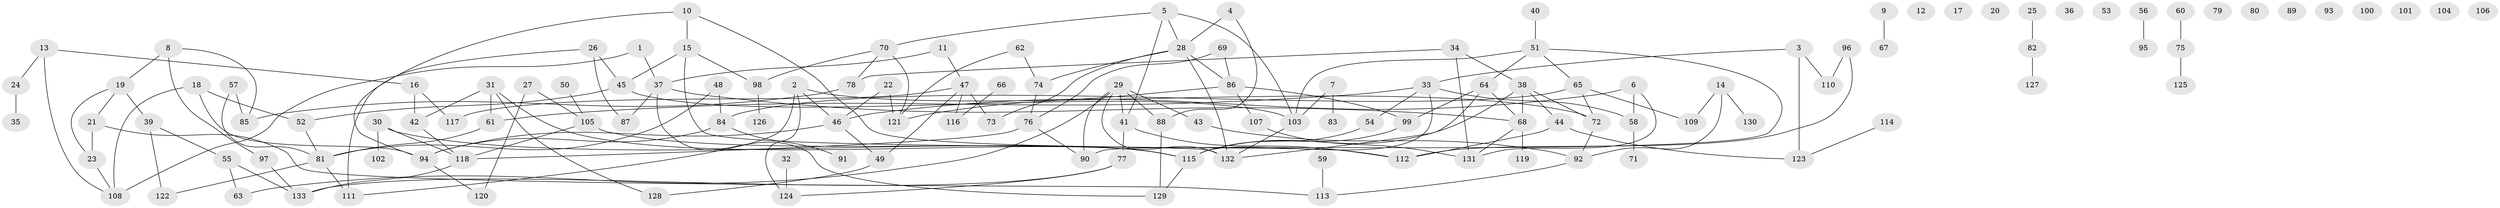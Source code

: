 // Generated by graph-tools (version 1.1) at 2025/13/03/09/25 04:13:01]
// undirected, 133 vertices, 173 edges
graph export_dot {
graph [start="1"]
  node [color=gray90,style=filled];
  1;
  2;
  3;
  4;
  5;
  6;
  7;
  8;
  9;
  10;
  11;
  12;
  13;
  14;
  15;
  16;
  17;
  18;
  19;
  20;
  21;
  22;
  23;
  24;
  25;
  26;
  27;
  28;
  29;
  30;
  31;
  32;
  33;
  34;
  35;
  36;
  37;
  38;
  39;
  40;
  41;
  42;
  43;
  44;
  45;
  46;
  47;
  48;
  49;
  50;
  51;
  52;
  53;
  54;
  55;
  56;
  57;
  58;
  59;
  60;
  61;
  62;
  63;
  64;
  65;
  66;
  67;
  68;
  69;
  70;
  71;
  72;
  73;
  74;
  75;
  76;
  77;
  78;
  79;
  80;
  81;
  82;
  83;
  84;
  85;
  86;
  87;
  88;
  89;
  90;
  91;
  92;
  93;
  94;
  95;
  96;
  97;
  98;
  99;
  100;
  101;
  102;
  103;
  104;
  105;
  106;
  107;
  108;
  109;
  110;
  111;
  112;
  113;
  114;
  115;
  116;
  117;
  118;
  119;
  120;
  121;
  122;
  123;
  124;
  125;
  126;
  127;
  128;
  129;
  130;
  131;
  132;
  133;
  1 -- 37;
  1 -- 108;
  2 -- 46;
  2 -- 72;
  2 -- 111;
  2 -- 124;
  3 -- 33;
  3 -- 110;
  3 -- 123;
  4 -- 28;
  4 -- 88;
  5 -- 28;
  5 -- 41;
  5 -- 70;
  5 -- 103;
  6 -- 46;
  6 -- 58;
  6 -- 131;
  7 -- 83;
  7 -- 103;
  8 -- 19;
  8 -- 85;
  8 -- 97;
  9 -- 67;
  10 -- 15;
  10 -- 94;
  10 -- 112;
  11 -- 37;
  11 -- 47;
  13 -- 16;
  13 -- 24;
  13 -- 108;
  14 -- 92;
  14 -- 109;
  14 -- 130;
  15 -- 45;
  15 -- 98;
  15 -- 132;
  16 -- 42;
  16 -- 117;
  18 -- 52;
  18 -- 94;
  18 -- 108;
  19 -- 21;
  19 -- 23;
  19 -- 39;
  21 -- 23;
  21 -- 113;
  22 -- 46;
  22 -- 121;
  23 -- 108;
  24 -- 35;
  25 -- 82;
  26 -- 45;
  26 -- 87;
  26 -- 111;
  27 -- 105;
  27 -- 120;
  28 -- 73;
  28 -- 74;
  28 -- 86;
  28 -- 132;
  29 -- 41;
  29 -- 43;
  29 -- 63;
  29 -- 88;
  29 -- 90;
  29 -- 132;
  30 -- 102;
  30 -- 115;
  30 -- 118;
  31 -- 42;
  31 -- 61;
  31 -- 115;
  31 -- 128;
  32 -- 124;
  33 -- 54;
  33 -- 58;
  33 -- 61;
  33 -- 115;
  34 -- 38;
  34 -- 78;
  34 -- 131;
  37 -- 68;
  37 -- 87;
  37 -- 129;
  38 -- 44;
  38 -- 68;
  38 -- 72;
  38 -- 115;
  39 -- 55;
  39 -- 122;
  40 -- 51;
  41 -- 77;
  41 -- 112;
  42 -- 118;
  43 -- 92;
  44 -- 112;
  44 -- 123;
  45 -- 52;
  45 -- 103;
  46 -- 49;
  46 -- 94;
  47 -- 49;
  47 -- 73;
  47 -- 116;
  47 -- 117;
  48 -- 81;
  48 -- 84;
  49 -- 128;
  50 -- 105;
  51 -- 64;
  51 -- 65;
  51 -- 90;
  51 -- 103;
  52 -- 81;
  54 -- 115;
  55 -- 63;
  55 -- 133;
  56 -- 95;
  57 -- 81;
  57 -- 85;
  58 -- 71;
  59 -- 113;
  60 -- 75;
  61 -- 81;
  62 -- 74;
  62 -- 121;
  64 -- 68;
  64 -- 99;
  64 -- 132;
  65 -- 72;
  65 -- 84;
  65 -- 109;
  66 -- 116;
  68 -- 119;
  68 -- 131;
  69 -- 76;
  69 -- 86;
  70 -- 78;
  70 -- 98;
  70 -- 121;
  72 -- 92;
  74 -- 76;
  75 -- 125;
  76 -- 90;
  76 -- 118;
  77 -- 124;
  77 -- 133;
  78 -- 85;
  81 -- 111;
  81 -- 122;
  82 -- 127;
  84 -- 91;
  84 -- 94;
  86 -- 99;
  86 -- 107;
  86 -- 121;
  88 -- 129;
  92 -- 113;
  94 -- 120;
  96 -- 110;
  96 -- 112;
  97 -- 133;
  98 -- 126;
  99 -- 115;
  103 -- 132;
  105 -- 115;
  105 -- 118;
  107 -- 131;
  114 -- 123;
  115 -- 129;
  118 -- 133;
}
